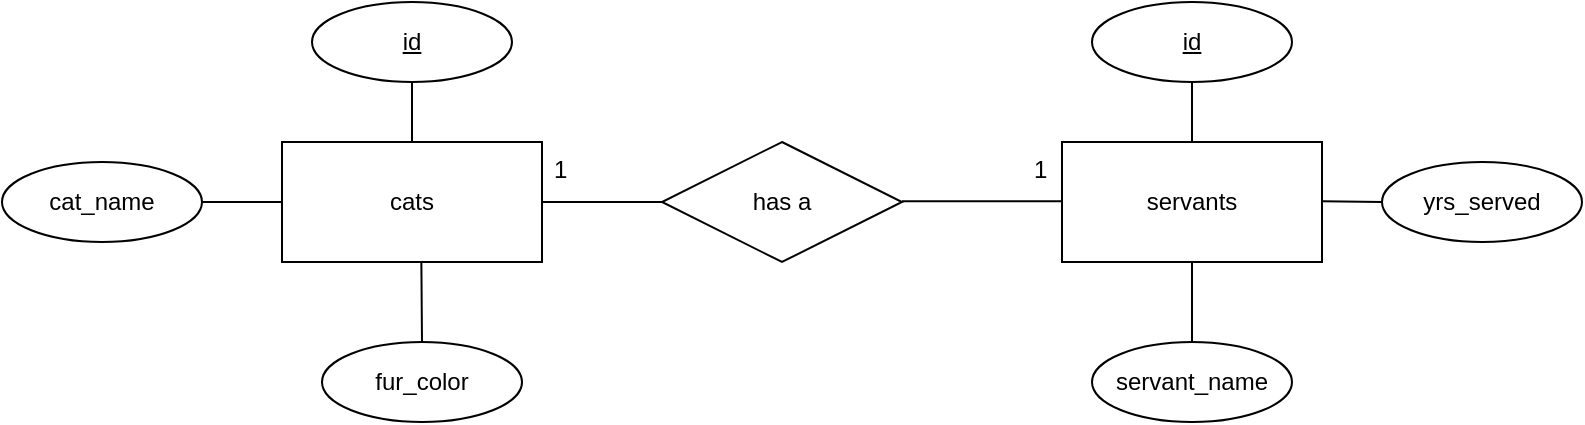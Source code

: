 <mxfile version="14.1.8" type="device" pages="3"><diagram id="U4G4AVRbciSl0BfPGbBV" name="1:1"><mxGraphModel dx="1662" dy="986" grid="1" gridSize="10" guides="1" tooltips="1" connect="1" arrows="1" fold="1" page="1" pageScale="1" pageWidth="827" pageHeight="1169" math="0" shadow="0"><root><mxCell id="0"/><mxCell id="1" parent="0"/><mxCell id="oUqiU8azfIN3suriUWwn-1" value="cats" style="whiteSpace=wrap;html=1;align=center;" parent="1" vertex="1"><mxGeometry x="170" y="410" width="130" height="60" as="geometry"/></mxCell><mxCell id="oUqiU8azfIN3suriUWwn-3" value="&lt;u&gt;id&lt;/u&gt;" style="ellipse;whiteSpace=wrap;html=1;align=center;" parent="1" vertex="1"><mxGeometry x="185" y="340" width="100" height="40" as="geometry"/></mxCell><mxCell id="oUqiU8azfIN3suriUWwn-4" value="cat_name" style="ellipse;whiteSpace=wrap;html=1;align=center;" parent="1" vertex="1"><mxGeometry x="30" y="420" width="100" height="40" as="geometry"/></mxCell><mxCell id="oUqiU8azfIN3suriUWwn-5" value="fur_color" style="ellipse;whiteSpace=wrap;html=1;align=center;" parent="1" vertex="1"><mxGeometry x="190" y="510" width="100" height="40" as="geometry"/></mxCell><mxCell id="oUqiU8azfIN3suriUWwn-9" value="" style="endArrow=none;html=1;rounded=0;exitX=0.5;exitY=1;exitDx=0;exitDy=0;entryX=0.5;entryY=0;entryDx=0;entryDy=0;" parent="1" source="oUqiU8azfIN3suriUWwn-3" target="oUqiU8azfIN3suriUWwn-1" edge="1"><mxGeometry relative="1" as="geometry"><mxPoint x="470" y="500" as="sourcePoint"/><mxPoint x="630" y="500" as="targetPoint"/></mxGeometry></mxCell><mxCell id="oUqiU8azfIN3suriUWwn-10" value="" style="endArrow=none;html=1;rounded=0;exitX=0.536;exitY=0.994;exitDx=0;exitDy=0;entryX=0.5;entryY=0;entryDx=0;entryDy=0;exitPerimeter=0;" parent="1" source="oUqiU8azfIN3suriUWwn-1" target="oUqiU8azfIN3suriUWwn-5" edge="1"><mxGeometry relative="1" as="geometry"><mxPoint x="214.66" y="470" as="sourcePoint"/><mxPoint x="214.66" y="500" as="targetPoint"/></mxGeometry></mxCell><mxCell id="oUqiU8azfIN3suriUWwn-11" value="" style="endArrow=none;html=1;rounded=0;exitX=1;exitY=0.5;exitDx=0;exitDy=0;entryX=0;entryY=0.5;entryDx=0;entryDy=0;" parent="1" source="oUqiU8azfIN3suriUWwn-4" target="oUqiU8azfIN3suriUWwn-1" edge="1"><mxGeometry relative="1" as="geometry"><mxPoint x="224.66" y="480" as="sourcePoint"/><mxPoint x="225" y="520" as="targetPoint"/></mxGeometry></mxCell><mxCell id="oUqiU8azfIN3suriUWwn-12" value="servants" style="whiteSpace=wrap;html=1;align=center;" parent="1" vertex="1"><mxGeometry x="560" y="410" width="130" height="60" as="geometry"/></mxCell><mxCell id="oUqiU8azfIN3suriUWwn-13" value="&lt;u&gt;id&lt;/u&gt;" style="ellipse;whiteSpace=wrap;html=1;align=center;" parent="1" vertex="1"><mxGeometry x="575" y="340" width="100" height="40" as="geometry"/></mxCell><mxCell id="oUqiU8azfIN3suriUWwn-14" value="yrs_served" style="ellipse;whiteSpace=wrap;html=1;align=center;" parent="1" vertex="1"><mxGeometry x="720" y="420" width="100" height="40" as="geometry"/></mxCell><mxCell id="oUqiU8azfIN3suriUWwn-15" value="servant_name" style="ellipse;whiteSpace=wrap;html=1;align=center;" parent="1" vertex="1"><mxGeometry x="575" y="510" width="100" height="40" as="geometry"/></mxCell><mxCell id="oUqiU8azfIN3suriUWwn-16" value="" style="endArrow=none;html=1;rounded=0;exitX=0.5;exitY=1;exitDx=0;exitDy=0;entryX=0.5;entryY=0;entryDx=0;entryDy=0;" parent="1" source="oUqiU8azfIN3suriUWwn-13" target="oUqiU8azfIN3suriUWwn-12" edge="1"><mxGeometry relative="1" as="geometry"><mxPoint x="900" y="490" as="sourcePoint"/><mxPoint x="1060" y="490" as="targetPoint"/></mxGeometry></mxCell><mxCell id="oUqiU8azfIN3suriUWwn-17" value="" style="endArrow=none;html=1;rounded=0;exitX=0.5;exitY=1;exitDx=0;exitDy=0;entryX=0.5;entryY=0;entryDx=0;entryDy=0;" parent="1" source="oUqiU8azfIN3suriUWwn-12" target="oUqiU8azfIN3suriUWwn-15" edge="1"><mxGeometry relative="1" as="geometry"><mxPoint x="644.66" y="460" as="sourcePoint"/><mxPoint x="644.66" y="490" as="targetPoint"/></mxGeometry></mxCell><mxCell id="oUqiU8azfIN3suriUWwn-20" value="" style="endArrow=none;html=1;rounded=0;" parent="1" edge="1"><mxGeometry relative="1" as="geometry"><mxPoint x="690" y="439.66" as="sourcePoint"/><mxPoint x="720" y="440" as="targetPoint"/></mxGeometry></mxCell><mxCell id="oUqiU8azfIN3suriUWwn-21" value="has a" style="shape=rhombus;perimeter=rhombusPerimeter;whiteSpace=wrap;html=1;align=center;" parent="1" vertex="1"><mxGeometry x="360" y="410" width="120" height="60" as="geometry"/></mxCell><mxCell id="oUqiU8azfIN3suriUWwn-22" value="" style="endArrow=none;html=1;rounded=0;exitX=1;exitY=0.5;exitDx=0;exitDy=0;" parent="1" source="oUqiU8azfIN3suriUWwn-1" target="oUqiU8azfIN3suriUWwn-21" edge="1"><mxGeometry relative="1" as="geometry"><mxPoint x="390" y="500" as="sourcePoint"/><mxPoint x="550" y="500" as="targetPoint"/></mxGeometry></mxCell><mxCell id="oUqiU8azfIN3suriUWwn-23" value="" style="endArrow=none;html=1;rounded=0;exitX=1;exitY=0.5;exitDx=0;exitDy=0;" parent="1" edge="1"><mxGeometry relative="1" as="geometry"><mxPoint x="480" y="439.66" as="sourcePoint"/><mxPoint x="560" y="439.66" as="targetPoint"/></mxGeometry></mxCell><mxCell id="oUqiU8azfIN3suriUWwn-24" value="1" style="text;strokeColor=none;fillColor=none;spacingLeft=4;spacingRight=4;overflow=hidden;rotatable=0;points=[[0,0.5],[1,0.5]];portConstraint=eastwest;fontSize=12;" parent="1" vertex="1"><mxGeometry x="300" y="410" width="20" height="30" as="geometry"/></mxCell><mxCell id="oUqiU8azfIN3suriUWwn-25" value="1" style="text;strokeColor=none;fillColor=none;spacingLeft=4;spacingRight=4;overflow=hidden;rotatable=0;points=[[0,0.5],[1,0.5]];portConstraint=eastwest;fontSize=12;" parent="1" vertex="1"><mxGeometry x="540" y="410" width="20" height="30" as="geometry"/></mxCell></root></mxGraphModel></diagram><diagram name="1:n" id="e1yx-jFXzkOzKnyMkppi"><mxGraphModel dx="1662" dy="986" grid="1" gridSize="10" guides="1" tooltips="1" connect="1" arrows="1" fold="1" page="1" pageScale="1" pageWidth="827" pageHeight="1169" math="0" shadow="0"><root><mxCell id="StVFp6c1ioMOznftpQTn-0"/><mxCell id="StVFp6c1ioMOznftpQTn-1" parent="StVFp6c1ioMOznftpQTn-0"/><mxCell id="StVFp6c1ioMOznftpQTn-2" value="cats" style="whiteSpace=wrap;html=1;align=center;" parent="StVFp6c1ioMOznftpQTn-1" vertex="1"><mxGeometry x="170" y="410" width="130" height="60" as="geometry"/></mxCell><mxCell id="StVFp6c1ioMOznftpQTn-3" value="&lt;u&gt;id&lt;/u&gt;" style="ellipse;whiteSpace=wrap;html=1;align=center;" parent="StVFp6c1ioMOznftpQTn-1" vertex="1"><mxGeometry x="185" y="340" width="100" height="40" as="geometry"/></mxCell><mxCell id="StVFp6c1ioMOznftpQTn-4" value="cat_name" style="ellipse;whiteSpace=wrap;html=1;align=center;" parent="StVFp6c1ioMOznftpQTn-1" vertex="1"><mxGeometry x="30" y="420" width="100" height="40" as="geometry"/></mxCell><mxCell id="StVFp6c1ioMOznftpQTn-5" value="fur_color" style="ellipse;whiteSpace=wrap;html=1;align=center;" parent="StVFp6c1ioMOznftpQTn-1" vertex="1"><mxGeometry x="190" y="510" width="100" height="40" as="geometry"/></mxCell><mxCell id="StVFp6c1ioMOznftpQTn-6" value="" style="endArrow=none;html=1;rounded=0;exitX=0.5;exitY=1;exitDx=0;exitDy=0;entryX=0.5;entryY=0;entryDx=0;entryDy=0;" parent="StVFp6c1ioMOznftpQTn-1" source="StVFp6c1ioMOznftpQTn-3" target="StVFp6c1ioMOznftpQTn-2" edge="1"><mxGeometry relative="1" as="geometry"><mxPoint x="470" y="500" as="sourcePoint"/><mxPoint x="630" y="500" as="targetPoint"/></mxGeometry></mxCell><mxCell id="StVFp6c1ioMOznftpQTn-7" value="" style="endArrow=none;html=1;rounded=0;exitX=0.536;exitY=0.994;exitDx=0;exitDy=0;entryX=0.5;entryY=0;entryDx=0;entryDy=0;exitPerimeter=0;" parent="StVFp6c1ioMOznftpQTn-1" source="StVFp6c1ioMOznftpQTn-2" target="StVFp6c1ioMOznftpQTn-5" edge="1"><mxGeometry relative="1" as="geometry"><mxPoint x="214.66" y="470" as="sourcePoint"/><mxPoint x="214.66" y="500" as="targetPoint"/></mxGeometry></mxCell><mxCell id="StVFp6c1ioMOznftpQTn-8" value="" style="endArrow=none;html=1;rounded=0;exitX=1;exitY=0.5;exitDx=0;exitDy=0;entryX=0;entryY=0.5;entryDx=0;entryDy=0;" parent="StVFp6c1ioMOznftpQTn-1" source="StVFp6c1ioMOznftpQTn-4" target="StVFp6c1ioMOznftpQTn-2" edge="1"><mxGeometry relative="1" as="geometry"><mxPoint x="224.66" y="480" as="sourcePoint"/><mxPoint x="225" y="520" as="targetPoint"/></mxGeometry></mxCell><mxCell id="StVFp6c1ioMOznftpQTn-9" value="kittens" style="whiteSpace=wrap;html=1;align=center;" parent="StVFp6c1ioMOznftpQTn-1" vertex="1"><mxGeometry x="560" y="410" width="130" height="60" as="geometry"/></mxCell><mxCell id="StVFp6c1ioMOznftpQTn-10" value="&lt;u&gt;id&lt;/u&gt;" style="ellipse;whiteSpace=wrap;html=1;align=center;" parent="StVFp6c1ioMOznftpQTn-1" vertex="1"><mxGeometry x="575" y="340" width="100" height="40" as="geometry"/></mxCell><mxCell id="StVFp6c1ioMOznftpQTn-11" value="kitten_name" style="ellipse;whiteSpace=wrap;html=1;align=center;" parent="StVFp6c1ioMOznftpQTn-1" vertex="1"><mxGeometry x="720" y="420" width="100" height="40" as="geometry"/></mxCell><mxCell id="StVFp6c1ioMOznftpQTn-12" value="fur_color" style="ellipse;whiteSpace=wrap;html=1;align=center;" parent="StVFp6c1ioMOznftpQTn-1" vertex="1"><mxGeometry x="575" y="510" width="100" height="40" as="geometry"/></mxCell><mxCell id="StVFp6c1ioMOznftpQTn-13" value="" style="endArrow=none;html=1;rounded=0;exitX=0.5;exitY=1;exitDx=0;exitDy=0;entryX=0.5;entryY=0;entryDx=0;entryDy=0;" parent="StVFp6c1ioMOznftpQTn-1" source="StVFp6c1ioMOznftpQTn-10" target="StVFp6c1ioMOznftpQTn-9" edge="1"><mxGeometry relative="1" as="geometry"><mxPoint x="900" y="490" as="sourcePoint"/><mxPoint x="1060" y="490" as="targetPoint"/></mxGeometry></mxCell><mxCell id="StVFp6c1ioMOznftpQTn-14" value="" style="endArrow=none;html=1;rounded=0;exitX=0.5;exitY=1;exitDx=0;exitDy=0;entryX=0.5;entryY=0;entryDx=0;entryDy=0;" parent="StVFp6c1ioMOznftpQTn-1" source="StVFp6c1ioMOznftpQTn-9" target="StVFp6c1ioMOznftpQTn-12" edge="1"><mxGeometry relative="1" as="geometry"><mxPoint x="644.66" y="460" as="sourcePoint"/><mxPoint x="644.66" y="490" as="targetPoint"/></mxGeometry></mxCell><mxCell id="StVFp6c1ioMOznftpQTn-15" value="" style="endArrow=none;html=1;rounded=0;" parent="StVFp6c1ioMOznftpQTn-1" edge="1"><mxGeometry relative="1" as="geometry"><mxPoint x="690" y="439.66" as="sourcePoint"/><mxPoint x="720" y="440" as="targetPoint"/></mxGeometry></mxCell><mxCell id="StVFp6c1ioMOznftpQTn-16" value="has a" style="shape=rhombus;perimeter=rhombusPerimeter;whiteSpace=wrap;html=1;align=center;" parent="StVFp6c1ioMOznftpQTn-1" vertex="1"><mxGeometry x="360" y="410" width="120" height="60" as="geometry"/></mxCell><mxCell id="StVFp6c1ioMOznftpQTn-17" value="" style="endArrow=none;html=1;rounded=0;exitX=1;exitY=0.5;exitDx=0;exitDy=0;" parent="StVFp6c1ioMOznftpQTn-1" source="StVFp6c1ioMOznftpQTn-2" target="StVFp6c1ioMOznftpQTn-16" edge="1"><mxGeometry relative="1" as="geometry"><mxPoint x="390" y="500" as="sourcePoint"/><mxPoint x="550" y="500" as="targetPoint"/></mxGeometry></mxCell><mxCell id="StVFp6c1ioMOznftpQTn-18" value="" style="endArrow=none;html=1;rounded=0;exitX=1;exitY=0.5;exitDx=0;exitDy=0;" parent="StVFp6c1ioMOznftpQTn-1" edge="1"><mxGeometry relative="1" as="geometry"><mxPoint x="480" y="439.66" as="sourcePoint"/><mxPoint x="560" y="439.66" as="targetPoint"/></mxGeometry></mxCell><mxCell id="StVFp6c1ioMOznftpQTn-19" value="1" style="text;strokeColor=none;fillColor=none;spacingLeft=4;spacingRight=4;overflow=hidden;rotatable=0;points=[[0,0.5],[1,0.5]];portConstraint=eastwest;fontSize=12;" parent="StVFp6c1ioMOznftpQTn-1" vertex="1"><mxGeometry x="300" y="410" width="20" height="30" as="geometry"/></mxCell><mxCell id="StVFp6c1ioMOznftpQTn-20" value="n" style="text;strokeColor=none;fillColor=none;spacingLeft=4;spacingRight=4;overflow=hidden;rotatable=0;points=[[0,0.5],[1,0.5]];portConstraint=eastwest;fontSize=12;" parent="StVFp6c1ioMOznftpQTn-1" vertex="1"><mxGeometry x="540" y="410" width="20" height="30" as="geometry"/></mxCell></root></mxGraphModel></diagram><diagram name="n:m" id="QH_3qcdD9lpixp76a92a"><mxGraphModel dx="1146" dy="680" grid="1" gridSize="10" guides="1" tooltips="1" connect="1" arrows="1" fold="1" page="1" pageScale="1" pageWidth="827" pageHeight="1169" math="0" shadow="0"><root><mxCell id="YlpPRlx6iNUyWZ4anrHy-0"/><mxCell id="YlpPRlx6iNUyWZ4anrHy-1" parent="YlpPRlx6iNUyWZ4anrHy-0"/><mxCell id="YlpPRlx6iNUyWZ4anrHy-2" value="servants" style="whiteSpace=wrap;html=1;align=center;" vertex="1" parent="YlpPRlx6iNUyWZ4anrHy-1"><mxGeometry x="170" y="410" width="130" height="60" as="geometry"/></mxCell><mxCell id="YlpPRlx6iNUyWZ4anrHy-3" value="&lt;u&gt;id&lt;/u&gt;" style="ellipse;whiteSpace=wrap;html=1;align=center;" vertex="1" parent="YlpPRlx6iNUyWZ4anrHy-1"><mxGeometry x="185" y="340" width="100" height="40" as="geometry"/></mxCell><mxCell id="YlpPRlx6iNUyWZ4anrHy-4" value="servant_name" style="ellipse;whiteSpace=wrap;html=1;align=center;" vertex="1" parent="YlpPRlx6iNUyWZ4anrHy-1"><mxGeometry x="30" y="420" width="100" height="40" as="geometry"/></mxCell><mxCell id="YlpPRlx6iNUyWZ4anrHy-5" value="yrs_served" style="ellipse;whiteSpace=wrap;html=1;align=center;" vertex="1" parent="YlpPRlx6iNUyWZ4anrHy-1"><mxGeometry x="190" y="510" width="100" height="40" as="geometry"/></mxCell><mxCell id="YlpPRlx6iNUyWZ4anrHy-6" value="" style="endArrow=none;html=1;rounded=0;exitX=0.5;exitY=1;exitDx=0;exitDy=0;entryX=0.5;entryY=0;entryDx=0;entryDy=0;" edge="1" parent="YlpPRlx6iNUyWZ4anrHy-1" source="YlpPRlx6iNUyWZ4anrHy-3" target="YlpPRlx6iNUyWZ4anrHy-2"><mxGeometry relative="1" as="geometry"><mxPoint x="470" y="500" as="sourcePoint"/><mxPoint x="630" y="500" as="targetPoint"/></mxGeometry></mxCell><mxCell id="YlpPRlx6iNUyWZ4anrHy-7" value="" style="endArrow=none;html=1;rounded=0;exitX=0.536;exitY=0.994;exitDx=0;exitDy=0;entryX=0.5;entryY=0;entryDx=0;entryDy=0;exitPerimeter=0;" edge="1" parent="YlpPRlx6iNUyWZ4anrHy-1" source="YlpPRlx6iNUyWZ4anrHy-2" target="YlpPRlx6iNUyWZ4anrHy-5"><mxGeometry relative="1" as="geometry"><mxPoint x="214.66" y="470" as="sourcePoint"/><mxPoint x="214.66" y="500" as="targetPoint"/></mxGeometry></mxCell><mxCell id="YlpPRlx6iNUyWZ4anrHy-8" value="" style="endArrow=none;html=1;rounded=0;exitX=1;exitY=0.5;exitDx=0;exitDy=0;entryX=0;entryY=0.5;entryDx=0;entryDy=0;" edge="1" parent="YlpPRlx6iNUyWZ4anrHy-1" source="YlpPRlx6iNUyWZ4anrHy-4" target="YlpPRlx6iNUyWZ4anrHy-2"><mxGeometry relative="1" as="geometry"><mxPoint x="224.66" y="480" as="sourcePoint"/><mxPoint x="225" y="520" as="targetPoint"/></mxGeometry></mxCell><mxCell id="YlpPRlx6iNUyWZ4anrHy-9" value="products" style="whiteSpace=wrap;html=1;align=center;" vertex="1" parent="YlpPRlx6iNUyWZ4anrHy-1"><mxGeometry x="560" y="410" width="130" height="60" as="geometry"/></mxCell><mxCell id="YlpPRlx6iNUyWZ4anrHy-10" value="&lt;u&gt;id&lt;/u&gt;" style="ellipse;whiteSpace=wrap;html=1;align=center;" vertex="1" parent="YlpPRlx6iNUyWZ4anrHy-1"><mxGeometry x="575" y="340" width="100" height="40" as="geometry"/></mxCell><mxCell id="YlpPRlx6iNUyWZ4anrHy-11" value="product_name" style="ellipse;whiteSpace=wrap;html=1;align=center;" vertex="1" parent="YlpPRlx6iNUyWZ4anrHy-1"><mxGeometry x="720" y="420" width="100" height="40" as="geometry"/></mxCell><mxCell id="YlpPRlx6iNUyWZ4anrHy-12" value="product_price" style="ellipse;whiteSpace=wrap;html=1;align=center;" vertex="1" parent="YlpPRlx6iNUyWZ4anrHy-1"><mxGeometry x="575" y="510" width="100" height="40" as="geometry"/></mxCell><mxCell id="YlpPRlx6iNUyWZ4anrHy-13" value="" style="endArrow=none;html=1;rounded=0;exitX=0.5;exitY=1;exitDx=0;exitDy=0;entryX=0.5;entryY=0;entryDx=0;entryDy=0;" edge="1" parent="YlpPRlx6iNUyWZ4anrHy-1" source="YlpPRlx6iNUyWZ4anrHy-10" target="YlpPRlx6iNUyWZ4anrHy-9"><mxGeometry relative="1" as="geometry"><mxPoint x="900" y="490" as="sourcePoint"/><mxPoint x="1060" y="490" as="targetPoint"/></mxGeometry></mxCell><mxCell id="YlpPRlx6iNUyWZ4anrHy-14" value="" style="endArrow=none;html=1;rounded=0;exitX=0.5;exitY=1;exitDx=0;exitDy=0;entryX=0.5;entryY=0;entryDx=0;entryDy=0;" edge="1" parent="YlpPRlx6iNUyWZ4anrHy-1" source="YlpPRlx6iNUyWZ4anrHy-9" target="YlpPRlx6iNUyWZ4anrHy-12"><mxGeometry relative="1" as="geometry"><mxPoint x="644.66" y="460" as="sourcePoint"/><mxPoint x="644.66" y="490" as="targetPoint"/></mxGeometry></mxCell><mxCell id="YlpPRlx6iNUyWZ4anrHy-15" value="" style="endArrow=none;html=1;rounded=0;" edge="1" parent="YlpPRlx6iNUyWZ4anrHy-1"><mxGeometry relative="1" as="geometry"><mxPoint x="690" y="439.66" as="sourcePoint"/><mxPoint x="720" y="440" as="targetPoint"/></mxGeometry></mxCell><mxCell id="YlpPRlx6iNUyWZ4anrHy-16" value="buys" style="shape=rhombus;perimeter=rhombusPerimeter;whiteSpace=wrap;html=1;align=center;" vertex="1" parent="YlpPRlx6iNUyWZ4anrHy-1"><mxGeometry x="360" y="410" width="120" height="60" as="geometry"/></mxCell><mxCell id="YlpPRlx6iNUyWZ4anrHy-17" value="" style="endArrow=none;html=1;rounded=0;exitX=1;exitY=0.5;exitDx=0;exitDy=0;" edge="1" parent="YlpPRlx6iNUyWZ4anrHy-1" source="YlpPRlx6iNUyWZ4anrHy-2" target="YlpPRlx6iNUyWZ4anrHy-16"><mxGeometry relative="1" as="geometry"><mxPoint x="390" y="500" as="sourcePoint"/><mxPoint x="550" y="500" as="targetPoint"/></mxGeometry></mxCell><mxCell id="YlpPRlx6iNUyWZ4anrHy-18" value="" style="endArrow=none;html=1;rounded=0;exitX=1;exitY=0.5;exitDx=0;exitDy=0;" edge="1" parent="YlpPRlx6iNUyWZ4anrHy-1"><mxGeometry relative="1" as="geometry"><mxPoint x="480" y="439.66" as="sourcePoint"/><mxPoint x="560" y="439.66" as="targetPoint"/></mxGeometry></mxCell><mxCell id="YlpPRlx6iNUyWZ4anrHy-19" value="n" style="text;strokeColor=none;fillColor=none;spacingLeft=4;spacingRight=4;overflow=hidden;rotatable=0;points=[[0,0.5],[1,0.5]];portConstraint=eastwest;fontSize=12;" vertex="1" parent="YlpPRlx6iNUyWZ4anrHy-1"><mxGeometry x="300" y="410" width="20" height="30" as="geometry"/></mxCell><mxCell id="YlpPRlx6iNUyWZ4anrHy-20" value="m" style="text;strokeColor=none;fillColor=none;spacingLeft=4;spacingRight=4;overflow=hidden;rotatable=0;points=[[0,0.5],[1,0.5]];portConstraint=eastwest;fontSize=12;" vertex="1" parent="YlpPRlx6iNUyWZ4anrHy-1"><mxGeometry x="540" y="410" width="20" height="30" as="geometry"/></mxCell></root></mxGraphModel></diagram></mxfile>
